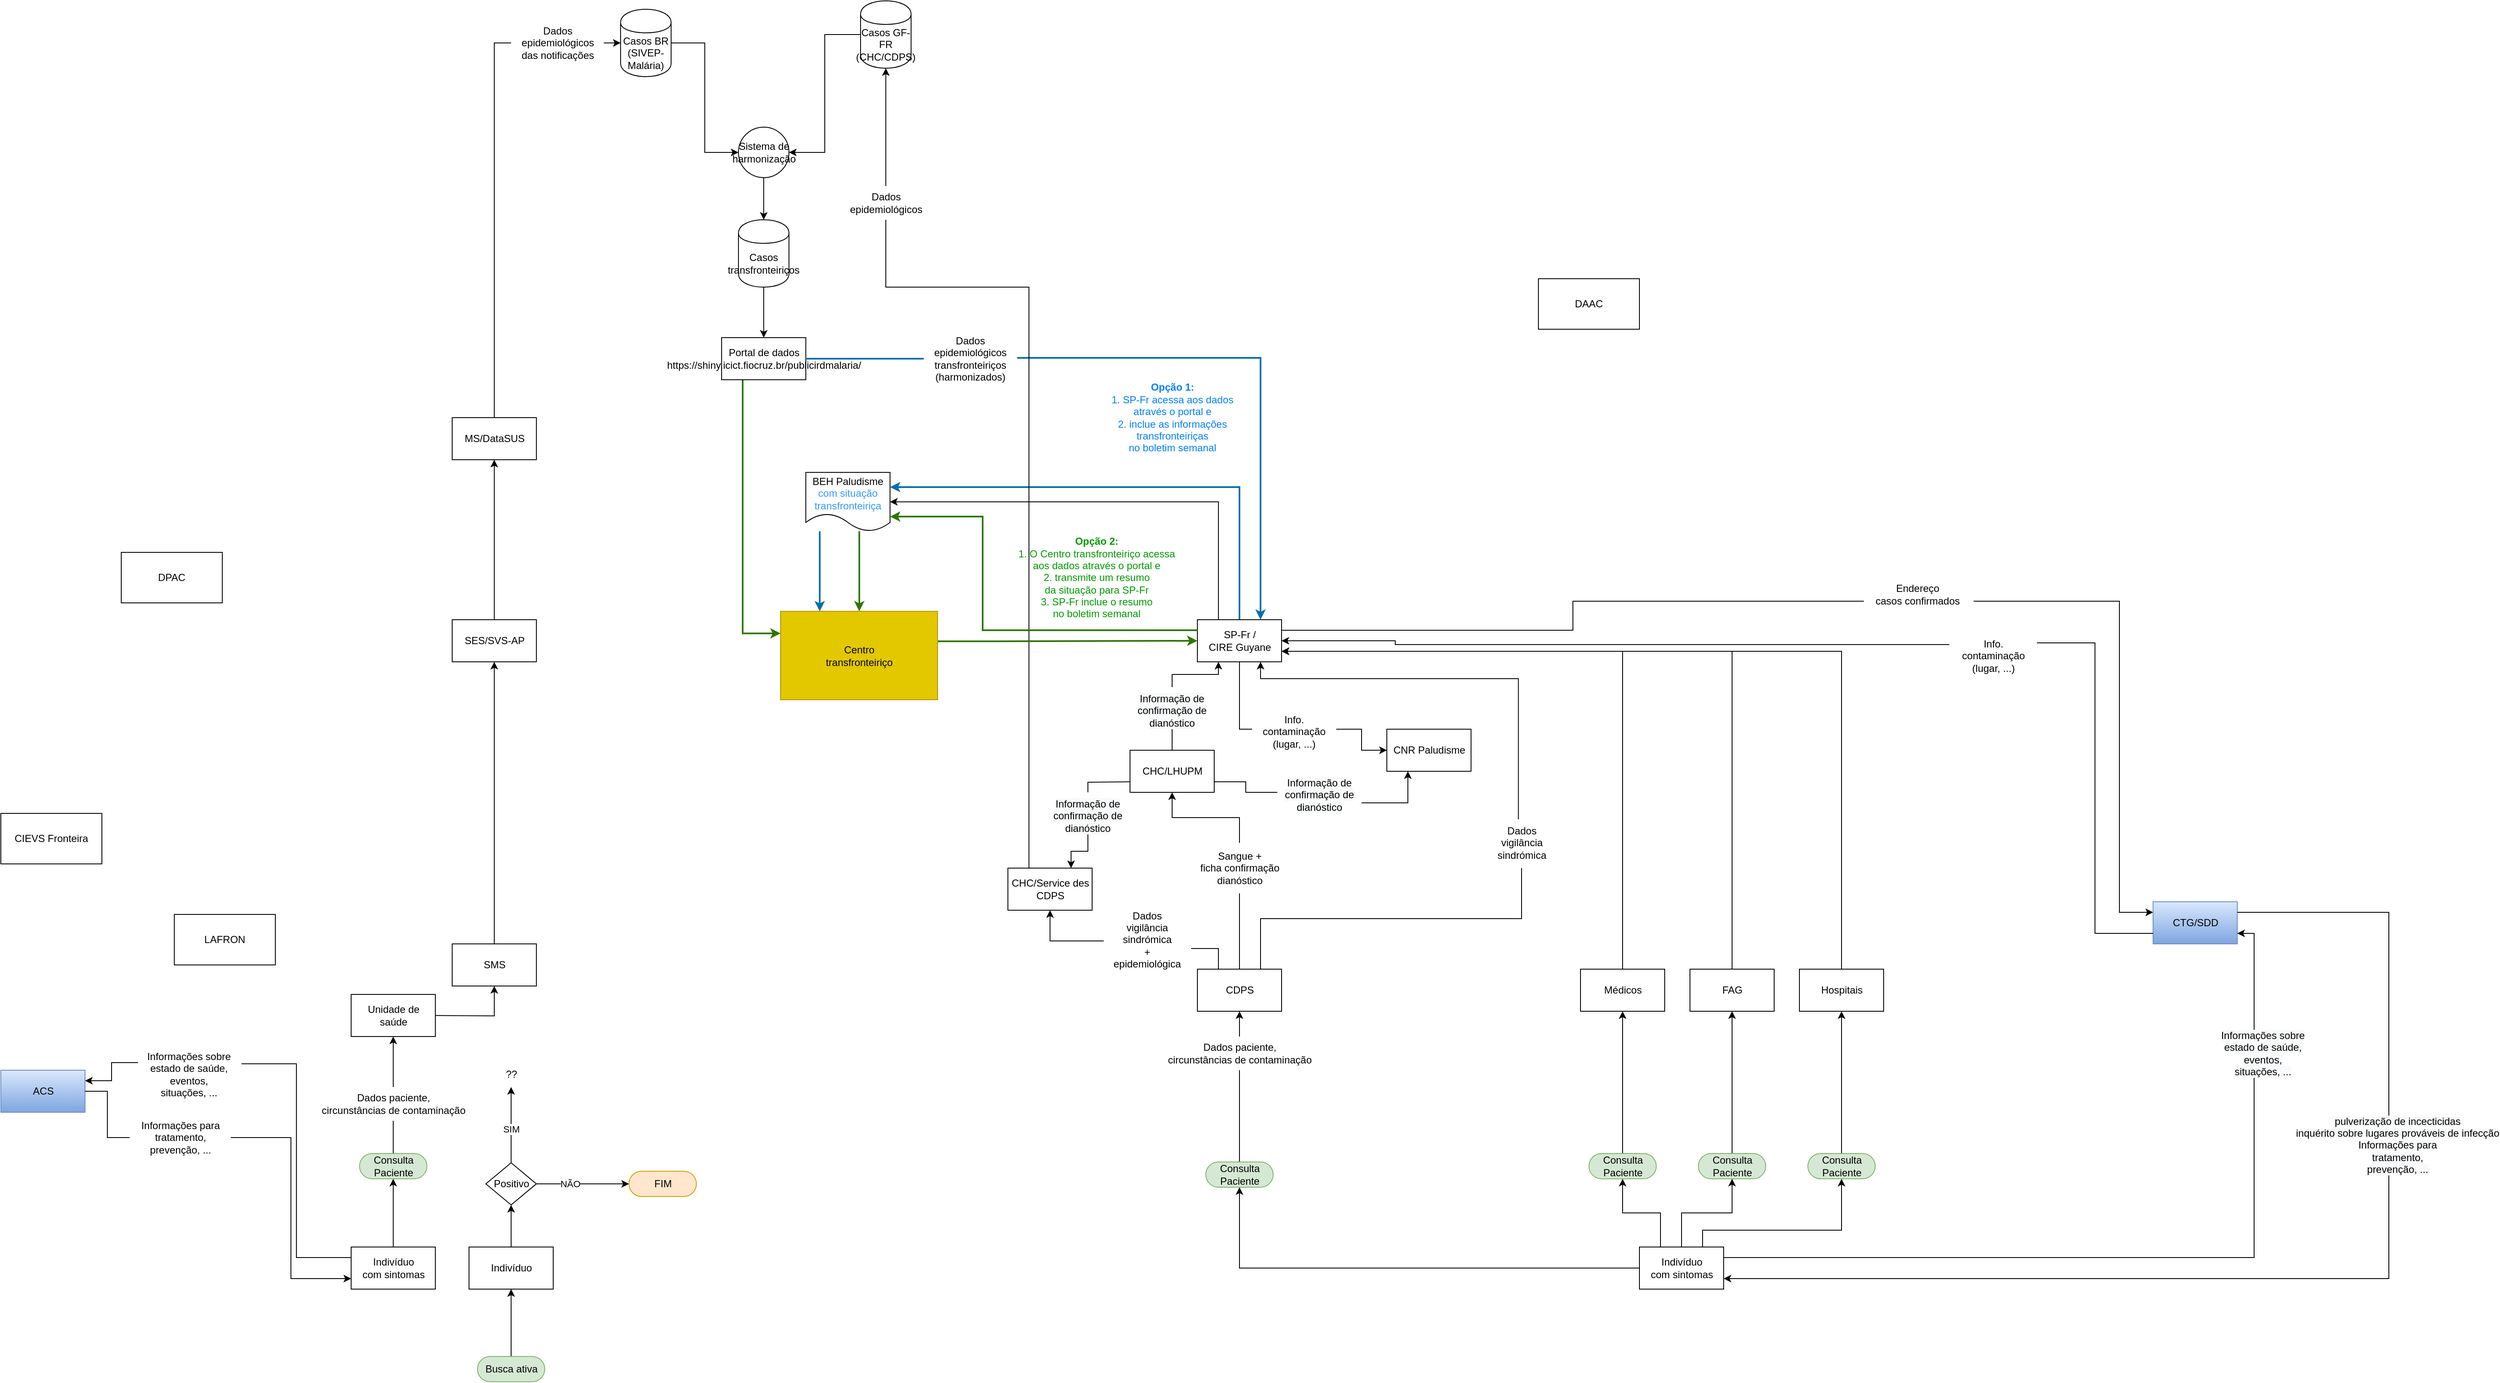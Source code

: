 <mxfile version="20.6.0" type="github">
  <diagram id="doegmiYLPW8GhtTB-VEN" name="Page-1">
    <mxGraphModel dx="3838" dy="2896" grid="1" gridSize="10" guides="1" tooltips="1" connect="1" arrows="1" fold="1" page="1" pageScale="1" pageWidth="827" pageHeight="1169" math="0" shadow="0">
      <root>
        <mxCell id="0" />
        <mxCell id="1" parent="0" />
        <mxCell id="jvHZAF-E1gi5jQqXjgzX-34" style="edgeStyle=orthogonalEdgeStyle;rounded=0;orthogonalLoop=1;jettySize=auto;html=1;entryX=1;entryY=0.5;entryDx=0;entryDy=0;exitX=0;exitY=0.5;exitDx=0;exitDy=0;" parent="1" source="jvHZAF-E1gi5jQqXjgzX-39" target="jvHZAF-E1gi5jQqXjgzX-36" edge="1">
          <mxGeometry relative="1" as="geometry">
            <mxPoint x="500" y="125" as="sourcePoint" />
            <mxPoint x="440" y="285" as="targetPoint" />
          </mxGeometry>
        </mxCell>
        <mxCell id="jvHZAF-E1gi5jQqXjgzX-33" style="edgeStyle=orthogonalEdgeStyle;rounded=0;orthogonalLoop=1;jettySize=auto;html=1;entryX=0;entryY=0.5;entryDx=0;entryDy=0;exitX=1;exitY=0.5;exitDx=0;exitDy=0;" parent="1" source="jvHZAF-E1gi5jQqXjgzX-38" target="jvHZAF-E1gi5jQqXjgzX-36" edge="1">
          <mxGeometry relative="1" as="geometry">
            <mxPoint x="340" y="125" as="sourcePoint" />
            <mxPoint x="410" y="285" as="targetPoint" />
          </mxGeometry>
        </mxCell>
        <mxCell id="jvHZAF-E1gi5jQqXjgzX-20" style="edgeStyle=orthogonalEdgeStyle;rounded=0;orthogonalLoop=1;jettySize=auto;html=1;exitX=0.5;exitY=0;exitDx=0;exitDy=0;entryX=0.5;entryY=1;entryDx=0;entryDy=0;startArrow=none;" parent="1" source="jvHZAF-E1gi5jQqXjgzX-145" target="jvHZAF-E1gi5jQqXjgzX-17" edge="1">
          <mxGeometry relative="1" as="geometry" />
        </mxCell>
        <mxCell id="jvHZAF-E1gi5jQqXjgzX-127" style="edgeStyle=elbowEdgeStyle;rounded=0;orthogonalLoop=1;jettySize=auto;html=1;entryX=1;entryY=0.25;entryDx=0;entryDy=0;strokeWidth=1;fontColor=#000000;startArrow=none;exitX=-0.001;exitY=0.3;exitDx=0;exitDy=0;exitPerimeter=0;" parent="1" source="jvHZAF-E1gi5jQqXjgzX-128" target="jvHZAF-E1gi5jQqXjgzX-97" edge="1">
          <mxGeometry relative="1" as="geometry">
            <mxPoint x="-392.04" y="1280.0" as="sourcePoint" />
          </mxGeometry>
        </mxCell>
        <mxCell id="EUtzxWtZwwkgCGraURxW-5" style="edgeStyle=orthogonalEdgeStyle;rounded=0;orthogonalLoop=1;jettySize=auto;html=1;entryX=0.5;entryY=0.5;entryDx=0;entryDy=15;entryPerimeter=0;" edge="1" parent="1" source="jvHZAF-E1gi5jQqXjgzX-16" target="EUtzxWtZwwkgCGraURxW-4">
          <mxGeometry relative="1" as="geometry" />
        </mxCell>
        <mxCell id="jvHZAF-E1gi5jQqXjgzX-16" value="Indivíduo&lt;br&gt;com&amp;nbsp;sintomas" style="html=1;dashed=0;whitespace=wrap;" parent="1" vertex="1">
          <mxGeometry x="-140" y="1430" width="100" height="50" as="geometry" />
        </mxCell>
        <mxCell id="jvHZAF-E1gi5jQqXjgzX-26" style="edgeStyle=orthogonalEdgeStyle;rounded=0;orthogonalLoop=1;jettySize=auto;html=1;entryX=0.5;entryY=1;entryDx=0;entryDy=0;" parent="1" target="jvHZAF-E1gi5jQqXjgzX-23" edge="1">
          <mxGeometry relative="1" as="geometry">
            <mxPoint x="-60" y="1155.0" as="sourcePoint" />
          </mxGeometry>
        </mxCell>
        <mxCell id="jvHZAF-E1gi5jQqXjgzX-17" value="Unidade de&lt;br&gt;saúde" style="html=1;dashed=0;whitespace=wrap;" parent="1" vertex="1">
          <mxGeometry x="-140" y="1130" width="100" height="50" as="geometry" />
        </mxCell>
        <mxCell id="jvHZAF-E1gi5jQqXjgzX-27" style="edgeStyle=orthogonalEdgeStyle;rounded=0;orthogonalLoop=1;jettySize=auto;html=1;entryX=0.5;entryY=1;entryDx=0;entryDy=0;exitX=0.5;exitY=0;exitDx=0;exitDy=0;" parent="1" source="jvHZAF-E1gi5jQqXjgzX-23" target="jvHZAF-E1gi5jQqXjgzX-24" edge="1">
          <mxGeometry relative="1" as="geometry" />
        </mxCell>
        <mxCell id="jvHZAF-E1gi5jQqXjgzX-23" value="SMS" style="html=1;dashed=0;whitespace=wrap;" parent="1" vertex="1">
          <mxGeometry x="-20" y="1070" width="100" height="50" as="geometry" />
        </mxCell>
        <mxCell id="jvHZAF-E1gi5jQqXjgzX-28" value="" style="edgeStyle=orthogonalEdgeStyle;rounded=0;orthogonalLoop=1;jettySize=auto;html=1;" parent="1" source="jvHZAF-E1gi5jQqXjgzX-24" target="jvHZAF-E1gi5jQqXjgzX-25" edge="1">
          <mxGeometry relative="1" as="geometry" />
        </mxCell>
        <mxCell id="jvHZAF-E1gi5jQqXjgzX-24" value="SES/SVS-AP" style="html=1;dashed=0;whitespace=wrap;" parent="1" vertex="1">
          <mxGeometry x="-20" y="685" width="100" height="50" as="geometry" />
        </mxCell>
        <mxCell id="jvHZAF-E1gi5jQqXjgzX-29" style="edgeStyle=orthogonalEdgeStyle;rounded=0;orthogonalLoop=1;jettySize=auto;html=1;entryX=0;entryY=0.5;entryDx=0;entryDy=0;startArrow=none;" parent="1" source="jvHZAF-E1gi5jQqXjgzX-105" target="jvHZAF-E1gi5jQqXjgzX-38" edge="1">
          <mxGeometry relative="1" as="geometry">
            <mxPoint x="240" y="52.5" as="targetPoint" />
          </mxGeometry>
        </mxCell>
        <mxCell id="jvHZAF-E1gi5jQqXjgzX-25" value="MS/DataSUS" style="html=1;dashed=0;whitespace=wrap;" parent="1" vertex="1">
          <mxGeometry x="-20" y="445" width="100" height="50" as="geometry" />
        </mxCell>
        <mxCell id="jvHZAF-E1gi5jQqXjgzX-41" style="edgeStyle=orthogonalEdgeStyle;rounded=0;orthogonalLoop=1;jettySize=auto;html=1;exitX=0.5;exitY=1;exitDx=0;exitDy=0;entryX=0.5;entryY=0;entryDx=0;entryDy=0;" parent="1" source="jvHZAF-E1gi5jQqXjgzX-36" target="jvHZAF-E1gi5jQqXjgzX-40" edge="1">
          <mxGeometry relative="1" as="geometry" />
        </mxCell>
        <mxCell id="jvHZAF-E1gi5jQqXjgzX-36" value="Sistema de&lt;br&gt;harmonização" style="shape=ellipse;html=1;dashed=0;whitespace=wrap;aspect=fixed;perimeter=ellipsePerimeter;" parent="1" vertex="1">
          <mxGeometry x="320" y="100" width="60" height="60" as="geometry" />
        </mxCell>
        <mxCell id="jvHZAF-E1gi5jQqXjgzX-38" value="Casos BR (SIVEP-Malária)" style="shape=cylinder;whiteSpace=wrap;html=1;boundedLbl=1;backgroundOutline=1;" parent="1" vertex="1">
          <mxGeometry x="180" y="-40" width="60" height="80" as="geometry" />
        </mxCell>
        <mxCell id="jvHZAF-E1gi5jQqXjgzX-39" value="Casos GF-FR (CHC/CDPS)" style="shape=cylinder;whiteSpace=wrap;html=1;boundedLbl=1;backgroundOutline=1;" parent="1" vertex="1">
          <mxGeometry x="465" y="-50" width="60" height="80" as="geometry" />
        </mxCell>
        <mxCell id="jvHZAF-E1gi5jQqXjgzX-85" style="edgeStyle=elbowEdgeStyle;rounded=0;orthogonalLoop=1;jettySize=auto;elbow=vertical;html=1;entryX=0.5;entryY=0;entryDx=0;entryDy=0;" parent="1" source="jvHZAF-E1gi5jQqXjgzX-40" target="jvHZAF-E1gi5jQqXjgzX-103" edge="1">
          <mxGeometry relative="1" as="geometry">
            <mxPoint x="350" y="355" as="targetPoint" />
          </mxGeometry>
        </mxCell>
        <mxCell id="jvHZAF-E1gi5jQqXjgzX-40" value="Casos transfronteiriços" style="shape=cylinder;whiteSpace=wrap;html=1;boundedLbl=1;backgroundOutline=1;" parent="1" vertex="1">
          <mxGeometry x="320" y="210" width="60" height="80" as="geometry" />
        </mxCell>
        <mxCell id="jvHZAF-E1gi5jQqXjgzX-46" style="edgeStyle=elbowEdgeStyle;rounded=0;orthogonalLoop=1;jettySize=auto;html=1;exitX=-0.012;exitY=0.517;exitDx=0;exitDy=0;startArrow=none;exitPerimeter=0;" parent="1" source="jvHZAF-E1gi5jQqXjgzX-48" edge="1">
          <mxGeometry relative="1" as="geometry">
            <mxPoint x="690" y="1030" as="targetPoint" />
            <Array as="points">
              <mxPoint x="690" y="1060" />
            </Array>
          </mxGeometry>
        </mxCell>
        <mxCell id="jvHZAF-E1gi5jQqXjgzX-79" style="edgeStyle=elbowEdgeStyle;rounded=0;orthogonalLoop=1;jettySize=auto;elbow=vertical;html=1;entryX=0.5;entryY=1;entryDx=0;entryDy=0;startArrow=none;" parent="1" source="jvHZAF-E1gi5jQqXjgzX-50" target="jvHZAF-E1gi5jQqXjgzX-51" edge="1">
          <mxGeometry relative="1" as="geometry" />
        </mxCell>
        <mxCell id="jvHZAF-E1gi5jQqXjgzX-92" style="edgeStyle=elbowEdgeStyle;rounded=0;orthogonalLoop=1;jettySize=auto;html=1;entryX=0.75;entryY=1;entryDx=0;entryDy=0;startArrow=none;exitX=0.453;exitY=0.033;exitDx=0;exitDy=0;exitPerimeter=0;elbow=vertical;" parent="1" source="jvHZAF-E1gi5jQqXjgzX-93" target="jvHZAF-E1gi5jQqXjgzX-44" edge="1">
          <mxGeometry relative="1" as="geometry">
            <Array as="points">
              <mxPoint x="1090" y="755" />
            </Array>
          </mxGeometry>
        </mxCell>
        <mxCell id="jvHZAF-E1gi5jQqXjgzX-42" value="CDPS" style="html=1;dashed=0;whitespace=wrap;" parent="1" vertex="1">
          <mxGeometry x="865" y="1100" width="100" height="50" as="geometry" />
        </mxCell>
        <mxCell id="jvHZAF-E1gi5jQqXjgzX-66" style="edgeStyle=elbowEdgeStyle;rounded=0;orthogonalLoop=1;jettySize=auto;html=1;entryX=0.5;entryY=1;entryDx=0;entryDy=0;elbow=vertical;startArrow=none;" parent="1" source="jvHZAF-E1gi5jQqXjgzX-80" target="jvHZAF-E1gi5jQqXjgzX-39" edge="1">
          <mxGeometry relative="1" as="geometry">
            <mxPoint x="580" y="200" as="targetPoint" />
          </mxGeometry>
        </mxCell>
        <mxCell id="jvHZAF-E1gi5jQqXjgzX-43" value="CHC/Service des&lt;br&gt;CDPS" style="html=1;dashed=0;whitespace=wrap;" parent="1" vertex="1">
          <mxGeometry x="640" y="980" width="100" height="50" as="geometry" />
        </mxCell>
        <mxCell id="jvHZAF-E1gi5jQqXjgzX-82" style="edgeStyle=elbowEdgeStyle;rounded=0;orthogonalLoop=1;jettySize=auto;html=1;startArrow=none;exitX=1.057;exitY=0.7;exitDx=0;exitDy=0;exitPerimeter=0;entryX=0;entryY=0.25;entryDx=0;entryDy=0;" parent="1" source="jvHZAF-E1gi5jQqXjgzX-64" target="jvHZAF-E1gi5jQqXjgzX-61" edge="1">
          <mxGeometry relative="1" as="geometry">
            <mxPoint x="1475" y="607.5" as="targetPoint" />
            <Array as="points">
              <mxPoint x="1960" y="850" />
            </Array>
          </mxGeometry>
        </mxCell>
        <mxCell id="jvHZAF-E1gi5jQqXjgzX-110" style="edgeStyle=elbowEdgeStyle;rounded=0;orthogonalLoop=1;jettySize=auto;html=1;exitX=0.5;exitY=0;exitDx=0;exitDy=0;strokeWidth=2;fillColor=#1ba1e2;strokeColor=#006EAF;entryX=1;entryY=0.25;entryDx=0;entryDy=0;" parent="1" source="jvHZAF-E1gi5jQqXjgzX-44" target="jvHZAF-E1gi5jQqXjgzX-102" edge="1">
          <mxGeometry relative="1" as="geometry">
            <mxPoint x="550" y="520" as="targetPoint" />
            <Array as="points">
              <mxPoint x="915" y="610" />
            </Array>
          </mxGeometry>
        </mxCell>
        <mxCell id="jvHZAF-E1gi5jQqXjgzX-111" style="edgeStyle=elbowEdgeStyle;rounded=0;orthogonalLoop=1;jettySize=auto;html=1;exitX=0.25;exitY=0;exitDx=0;exitDy=0;strokeWidth=1;entryX=1;entryY=0.5;entryDx=0;entryDy=0;" parent="1" source="jvHZAF-E1gi5jQqXjgzX-44" target="jvHZAF-E1gi5jQqXjgzX-102" edge="1">
          <mxGeometry relative="1" as="geometry">
            <mxPoint x="530" y="560" as="targetPoint" />
            <Array as="points">
              <mxPoint x="890" y="620" />
            </Array>
          </mxGeometry>
        </mxCell>
        <mxCell id="jvHZAF-E1gi5jQqXjgzX-44" value="SP-Fr /&lt;br&gt;CIRE Guyane" style="html=1;dashed=0;whitespace=wrap;" parent="1" vertex="1">
          <mxGeometry x="865" y="685" width="100" height="50" as="geometry" />
        </mxCell>
        <mxCell id="jvHZAF-E1gi5jQqXjgzX-45" value="CNR Paludisme" style="html=1;dashed=0;whitespace=wrap;" parent="1" vertex="1">
          <mxGeometry x="1090" y="815" width="100" height="50" as="geometry" />
        </mxCell>
        <mxCell id="jvHZAF-E1gi5jQqXjgzX-52" style="edgeStyle=orthogonalEdgeStyle;rounded=0;orthogonalLoop=1;jettySize=auto;html=1;exitX=1;exitY=0.75;exitDx=0;exitDy=0;entryX=0.25;entryY=1;entryDx=0;entryDy=0;startArrow=none;" parent="1" source="jvHZAF-E1gi5jQqXjgzX-115" target="jvHZAF-E1gi5jQqXjgzX-45" edge="1">
          <mxGeometry relative="1" as="geometry" />
        </mxCell>
        <mxCell id="jvHZAF-E1gi5jQqXjgzX-78" style="edgeStyle=elbowEdgeStyle;rounded=0;orthogonalLoop=1;jettySize=auto;elbow=vertical;html=1;exitX=0.5;exitY=1;exitDx=0;exitDy=0;entryX=0.75;entryY=0;entryDx=0;entryDy=0;startArrow=none;" parent="1" source="jvHZAF-E1gi5jQqXjgzX-138" target="jvHZAF-E1gi5jQqXjgzX-43" edge="1">
          <mxGeometry relative="1" as="geometry">
            <Array as="points" />
          </mxGeometry>
        </mxCell>
        <mxCell id="jvHZAF-E1gi5jQqXjgzX-83" style="edgeStyle=elbowEdgeStyle;rounded=0;orthogonalLoop=1;jettySize=auto;elbow=vertical;html=1;entryX=0.25;entryY=1;entryDx=0;entryDy=0;startArrow=none;" parent="1" source="jvHZAF-E1gi5jQqXjgzX-117" target="jvHZAF-E1gi5jQqXjgzX-44" edge="1">
          <mxGeometry relative="1" as="geometry" />
        </mxCell>
        <mxCell id="jvHZAF-E1gi5jQqXjgzX-51" value="CHC/LHUPM" style="html=1;dashed=0;whitespace=wrap;" parent="1" vertex="1">
          <mxGeometry x="785" y="840" width="100" height="50" as="geometry" />
        </mxCell>
        <mxCell id="jvHZAF-E1gi5jQqXjgzX-57" style="edgeStyle=elbowEdgeStyle;rounded=0;orthogonalLoop=1;jettySize=auto;html=1;startArrow=none;" parent="1" source="jvHZAF-E1gi5jQqXjgzX-95" target="jvHZAF-E1gi5jQqXjgzX-42" edge="1">
          <mxGeometry relative="1" as="geometry" />
        </mxCell>
        <mxCell id="jvHZAF-E1gi5jQqXjgzX-63" style="edgeStyle=elbowEdgeStyle;rounded=0;orthogonalLoop=1;jettySize=auto;html=1;exitX=-0.02;exitY=0.283;exitDx=0;exitDy=0;entryX=1;entryY=0.5;entryDx=0;entryDy=0;startArrow=none;exitPerimeter=0;" parent="1" source="jvHZAF-E1gi5jQqXjgzX-65" target="jvHZAF-E1gi5jQqXjgzX-44" edge="1">
          <mxGeometry relative="1" as="geometry">
            <Array as="points">
              <mxPoint x="1100" y="690" />
            </Array>
          </mxGeometry>
        </mxCell>
        <mxCell id="jvHZAF-E1gi5jQqXjgzX-61" value="CTG/SDD" style="html=1;dashed=0;whitespace=wrap;fillColor=#dae8fc;gradientColor=#7ea6e0;strokeColor=#6c8ebf;" parent="1" vertex="1">
          <mxGeometry x="2000" y="1020" width="100" height="50" as="geometry" />
        </mxCell>
        <mxCell id="jvHZAF-E1gi5jQqXjgzX-147" style="edgeStyle=elbowEdgeStyle;rounded=0;orthogonalLoop=1;jettySize=auto;html=1;entryX=1;entryY=0.75;entryDx=0;entryDy=0;strokeWidth=1;fontColor=#009900;" parent="1" source="jvHZAF-E1gi5jQqXjgzX-67" target="jvHZAF-E1gi5jQqXjgzX-44" edge="1">
          <mxGeometry relative="1" as="geometry">
            <Array as="points">
              <mxPoint x="1370" y="920" />
            </Array>
          </mxGeometry>
        </mxCell>
        <mxCell id="jvHZAF-E1gi5jQqXjgzX-67" value="Médicos" style="html=1;dashed=0;whitespace=wrap;" parent="1" vertex="1">
          <mxGeometry x="1320" y="1100" width="100" height="50" as="geometry" />
        </mxCell>
        <mxCell id="jvHZAF-E1gi5jQqXjgzX-148" style="edgeStyle=elbowEdgeStyle;rounded=0;orthogonalLoop=1;jettySize=auto;html=1;entryX=1;entryY=0.75;entryDx=0;entryDy=0;strokeWidth=1;fontColor=#009900;" parent="1" source="jvHZAF-E1gi5jQqXjgzX-68" target="jvHZAF-E1gi5jQqXjgzX-44" edge="1">
          <mxGeometry relative="1" as="geometry">
            <Array as="points">
              <mxPoint x="1500" y="900" />
            </Array>
          </mxGeometry>
        </mxCell>
        <mxCell id="jvHZAF-E1gi5jQqXjgzX-68" value="FAG" style="html=1;dashed=0;whitespace=wrap;" parent="1" vertex="1">
          <mxGeometry x="1450" y="1100" width="100" height="50" as="geometry" />
        </mxCell>
        <mxCell id="jvHZAF-E1gi5jQqXjgzX-149" style="edgeStyle=elbowEdgeStyle;rounded=0;orthogonalLoop=1;jettySize=auto;html=1;strokeWidth=1;fontColor=#009900;entryX=1;entryY=0.75;entryDx=0;entryDy=0;" parent="1" source="jvHZAF-E1gi5jQqXjgzX-69" target="jvHZAF-E1gi5jQqXjgzX-44" edge="1">
          <mxGeometry relative="1" as="geometry">
            <mxPoint x="960" y="720" as="targetPoint" />
            <Array as="points">
              <mxPoint x="1630" y="880" />
            </Array>
          </mxGeometry>
        </mxCell>
        <mxCell id="jvHZAF-E1gi5jQqXjgzX-69" value="Hospitais" style="html=1;dashed=0;whitespace=wrap;" parent="1" vertex="1">
          <mxGeometry x="1580" y="1100" width="100" height="50" as="geometry" />
        </mxCell>
        <mxCell id="jvHZAF-E1gi5jQqXjgzX-70" style="edgeStyle=elbowEdgeStyle;rounded=0;orthogonalLoop=1;jettySize=auto;html=1;entryX=0.5;entryY=1;entryDx=0;entryDy=0;exitX=0.5;exitY=0.5;exitDx=0;exitDy=-15;exitPerimeter=0;" parent="1" source="EUtzxWtZwwkgCGraURxW-1" target="jvHZAF-E1gi5jQqXjgzX-67" edge="1">
          <mxGeometry relative="1" as="geometry">
            <mxPoint x="1370" y="1180" as="targetPoint" />
            <mxPoint x="1370" y="1318.97" as="sourcePoint" />
          </mxGeometry>
        </mxCell>
        <mxCell id="jvHZAF-E1gi5jQqXjgzX-72" style="edgeStyle=elbowEdgeStyle;rounded=0;orthogonalLoop=1;jettySize=auto;html=1;entryX=0.5;entryY=1;entryDx=0;entryDy=0;exitX=0.5;exitY=0.5;exitDx=0;exitDy=-15;exitPerimeter=0;" parent="1" source="EUtzxWtZwwkgCGraURxW-2" target="jvHZAF-E1gi5jQqXjgzX-68" edge="1">
          <mxGeometry relative="1" as="geometry">
            <mxPoint x="1500" y="1180" as="targetPoint" />
            <mxPoint x="1500" y="1318.97" as="sourcePoint" />
          </mxGeometry>
        </mxCell>
        <mxCell id="jvHZAF-E1gi5jQqXjgzX-74" style="edgeStyle=elbowEdgeStyle;rounded=0;orthogonalLoop=1;jettySize=auto;html=1;entryX=0.5;entryY=1;entryDx=0;entryDy=0;exitX=0.5;exitY=0.5;exitDx=0;exitDy=-15;exitPerimeter=0;" parent="1" source="EUtzxWtZwwkgCGraURxW-3" target="jvHZAF-E1gi5jQqXjgzX-69" edge="1">
          <mxGeometry relative="1" as="geometry">
            <mxPoint x="1630" y="1180" as="targetPoint" />
            <mxPoint x="1630" y="1318.97" as="sourcePoint" />
          </mxGeometry>
        </mxCell>
        <mxCell id="jvHZAF-E1gi5jQqXjgzX-98" style="edgeStyle=elbowEdgeStyle;rounded=0;orthogonalLoop=1;jettySize=auto;html=1;exitX=1.009;exitY=0.486;exitDx=0;exitDy=0;entryX=0.75;entryY=0;entryDx=0;entryDy=0;fillColor=#1ba1e2;strokeColor=#006EAF;strokeWidth=2;startArrow=none;exitPerimeter=0;" parent="1" source="jvHZAF-E1gi5jQqXjgzX-107" target="jvHZAF-E1gi5jQqXjgzX-44" edge="1">
          <mxGeometry relative="1" as="geometry">
            <mxPoint x="725" y="390" as="sourcePoint" />
            <Array as="points">
              <mxPoint x="940" y="530" />
            </Array>
          </mxGeometry>
        </mxCell>
        <mxCell id="jvHZAF-E1gi5jQqXjgzX-64" value="Endereço&lt;br&gt;casos confirmados" style="text;html=1;align=center;verticalAlign=middle;resizable=0;points=[];autosize=1;strokeColor=none;fillColor=none;" parent="1" vertex="1">
          <mxGeometry x="1660" y="635" width="120" height="40" as="geometry" />
        </mxCell>
        <mxCell id="jvHZAF-E1gi5jQqXjgzX-87" value="" style="edgeStyle=elbowEdgeStyle;rounded=0;orthogonalLoop=1;jettySize=auto;html=1;endArrow=none;entryX=-0.029;entryY=0.7;entryDx=0;entryDy=0;entryPerimeter=0;exitX=1;exitY=0.25;exitDx=0;exitDy=0;" parent="1" source="jvHZAF-E1gi5jQqXjgzX-44" target="jvHZAF-E1gi5jQqXjgzX-64" edge="1">
          <mxGeometry relative="1" as="geometry">
            <mxPoint x="965" y="653" as="sourcePoint" />
            <mxPoint x="1065" y="652.5" as="targetPoint" />
          </mxGeometry>
        </mxCell>
        <mxCell id="jvHZAF-E1gi5jQqXjgzX-65" value="Info.&lt;br&gt;contaminação&lt;br&gt;(lugar, ...)" style="text;html=1;align=center;verticalAlign=middle;resizable=0;points=[];autosize=1;strokeColor=none;fillColor=none;" parent="1" vertex="1">
          <mxGeometry x="1760" y="697.5" width="100" height="60" as="geometry" />
        </mxCell>
        <mxCell id="jvHZAF-E1gi5jQqXjgzX-88" value="" style="edgeStyle=elbowEdgeStyle;rounded=0;orthogonalLoop=1;jettySize=auto;html=1;exitX=0;exitY=0.75;exitDx=0;exitDy=0;endArrow=none;entryX=1.02;entryY=0.25;entryDx=0;entryDy=0;entryPerimeter=0;" parent="1" source="jvHZAF-E1gi5jQqXjgzX-61" target="jvHZAF-E1gi5jQqXjgzX-65" edge="1">
          <mxGeometry relative="1" as="geometry">
            <mxPoint x="1285" y="595" as="sourcePoint" />
            <mxPoint x="1415" y="687.5" as="targetPoint" />
          </mxGeometry>
        </mxCell>
        <mxCell id="jvHZAF-E1gi5jQqXjgzX-50" value="Sangue +&lt;br&gt;ficha confirmação&lt;br&gt;dianóstico" style="text;html=1;align=center;verticalAlign=middle;resizable=0;points=[];autosize=1;strokeColor=none;fillColor=none;" parent="1" vertex="1">
          <mxGeometry x="855" y="950" width="120" height="60" as="geometry" />
        </mxCell>
        <mxCell id="jvHZAF-E1gi5jQqXjgzX-89" value="" style="edgeStyle=elbowEdgeStyle;rounded=0;orthogonalLoop=1;jettySize=auto;elbow=vertical;html=1;entryX=0.5;entryY=1;entryDx=0;entryDy=0;endArrow=none;" parent="1" source="jvHZAF-E1gi5jQqXjgzX-42" target="jvHZAF-E1gi5jQqXjgzX-50" edge="1">
          <mxGeometry relative="1" as="geometry">
            <mxPoint x="915" y="1100" as="sourcePoint" />
            <mxPoint x="915" y="890" as="targetPoint" />
          </mxGeometry>
        </mxCell>
        <mxCell id="jvHZAF-E1gi5jQqXjgzX-48" value="Dados&lt;br&gt;vigilância&lt;br&gt;sindrómica&lt;br&gt;+&lt;br&gt;epidemiológica" style="text;html=1;align=center;verticalAlign=middle;resizable=0;points=[];autosize=1;strokeColor=none;fillColor=none;" parent="1" vertex="1">
          <mxGeometry x="755" y="1020" width="100" height="90" as="geometry" />
        </mxCell>
        <mxCell id="jvHZAF-E1gi5jQqXjgzX-90" value="" style="edgeStyle=elbowEdgeStyle;rounded=0;orthogonalLoop=1;jettySize=auto;html=1;exitX=0.25;exitY=0;exitDx=0;exitDy=0;endArrow=none;entryX=1.025;entryY=0.617;entryDx=0;entryDy=0;entryPerimeter=0;" parent="1" source="jvHZAF-E1gi5jQqXjgzX-42" target="jvHZAF-E1gi5jQqXjgzX-48" edge="1">
          <mxGeometry relative="1" as="geometry">
            <mxPoint x="865" y="1137.5" as="sourcePoint" />
            <mxPoint x="795" y="1020" as="targetPoint" />
            <Array as="points">
              <mxPoint x="890" y="1070" />
            </Array>
          </mxGeometry>
        </mxCell>
        <mxCell id="jvHZAF-E1gi5jQqXjgzX-93" value="Dados&lt;br&gt;vigilância&lt;br&gt;sindrómica" style="text;html=1;align=center;verticalAlign=middle;resizable=0;points=[];autosize=1;strokeColor=none;fillColor=none;" parent="1" vertex="1">
          <mxGeometry x="1210" y="920" width="80" height="60" as="geometry" />
        </mxCell>
        <mxCell id="jvHZAF-E1gi5jQqXjgzX-94" value="" style="edgeStyle=elbowEdgeStyle;rounded=0;orthogonalLoop=1;jettySize=auto;html=1;endArrow=none;elbow=vertical;exitX=0.75;exitY=0;exitDx=0;exitDy=0;" parent="1" source="jvHZAF-E1gi5jQqXjgzX-42" target="jvHZAF-E1gi5jQqXjgzX-93" edge="1">
          <mxGeometry relative="1" as="geometry">
            <mxPoint x="965" y="1125" as="sourcePoint" />
            <mxPoint x="985" y="737.5" as="targetPoint" />
          </mxGeometry>
        </mxCell>
        <mxCell id="jvHZAF-E1gi5jQqXjgzX-95" value="Dados paciente,&lt;br&gt;circunstâncias de contaminação" style="text;html=1;align=center;verticalAlign=middle;resizable=0;points=[];autosize=1;strokeColor=none;fillColor=none;" parent="1" vertex="1">
          <mxGeometry x="820" y="1180" width="190" height="40" as="geometry" />
        </mxCell>
        <mxCell id="jvHZAF-E1gi5jQqXjgzX-96" value="" style="edgeStyle=elbowEdgeStyle;rounded=0;orthogonalLoop=1;jettySize=auto;html=1;entryX=0.5;entryY=1;entryDx=0;entryDy=0;endArrow=none;exitX=0.5;exitY=0.5;exitDx=0;exitDy=-15;exitPerimeter=0;" parent="1" source="EUtzxWtZwwkgCGraURxW-19" target="jvHZAF-E1gi5jQqXjgzX-95" edge="1">
          <mxGeometry relative="1" as="geometry">
            <mxPoint x="915" y="1318.97" as="sourcePoint" />
            <mxPoint x="915" y="1150" as="targetPoint" />
          </mxGeometry>
        </mxCell>
        <mxCell id="jvHZAF-E1gi5jQqXjgzX-124" style="edgeStyle=elbowEdgeStyle;rounded=0;orthogonalLoop=1;jettySize=auto;html=1;entryX=0;entryY=0.75;entryDx=0;entryDy=0;strokeWidth=1;fontColor=#3399FF;startArrow=none;" parent="1" source="jvHZAF-E1gi5jQqXjgzX-125" target="jvHZAF-E1gi5jQqXjgzX-16" edge="1">
          <mxGeometry relative="1" as="geometry" />
        </mxCell>
        <mxCell id="jvHZAF-E1gi5jQqXjgzX-97" value="ACS" style="html=1;dashed=0;whitespace=wrap;fillColor=#dae8fc;strokeColor=#6c8ebf;gradientColor=#7ea6e0;" parent="1" vertex="1">
          <mxGeometry x="-556" y="1220" width="100" height="50" as="geometry" />
        </mxCell>
        <mxCell id="jvHZAF-E1gi5jQqXjgzX-143" style="edgeStyle=elbowEdgeStyle;rounded=0;orthogonalLoop=1;jettySize=auto;html=1;entryX=0.5;entryY=0;entryDx=0;entryDy=0;strokeWidth=2;fontColor=#009900;fillColor=#60a917;strokeColor=#2D7600;" parent="1" source="jvHZAF-E1gi5jQqXjgzX-102" target="jvHZAF-E1gi5jQqXjgzX-112" edge="1">
          <mxGeometry relative="1" as="geometry" />
        </mxCell>
        <mxCell id="jvHZAF-E1gi5jQqXjgzX-144" style="edgeStyle=elbowEdgeStyle;rounded=0;orthogonalLoop=1;jettySize=auto;html=1;entryX=0.25;entryY=0;entryDx=0;entryDy=0;strokeWidth=2;fontColor=#009900;fillColor=#1ba1e2;strokeColor=#006EAF;" parent="1" source="jvHZAF-E1gi5jQqXjgzX-102" target="jvHZAF-E1gi5jQqXjgzX-112" edge="1">
          <mxGeometry relative="1" as="geometry" />
        </mxCell>
        <mxCell id="jvHZAF-E1gi5jQqXjgzX-102" value="BEH Paludisme&lt;br&gt;&lt;font color=&quot;#3399ff&quot;&gt;com situação transfronteiriça&lt;/font&gt;" style="shape=document;whiteSpace=wrap;html=1;boundedLbl=1;dashed=0;flipH=1;" parent="1" vertex="1">
          <mxGeometry x="400" y="510" width="100" height="70" as="geometry" />
        </mxCell>
        <mxCell id="jvHZAF-E1gi5jQqXjgzX-133" style="edgeStyle=elbowEdgeStyle;rounded=0;orthogonalLoop=1;jettySize=auto;html=1;exitX=0.25;exitY=1;exitDx=0;exitDy=0;entryX=0;entryY=0.25;entryDx=0;entryDy=0;strokeWidth=2;fontColor=#000000;fillColor=#60a917;strokeColor=#2D7600;" parent="1" source="jvHZAF-E1gi5jQqXjgzX-103" target="jvHZAF-E1gi5jQqXjgzX-112" edge="1">
          <mxGeometry relative="1" as="geometry">
            <Array as="points">
              <mxPoint x="325" y="550" />
            </Array>
          </mxGeometry>
        </mxCell>
        <mxCell id="jvHZAF-E1gi5jQqXjgzX-103" value="&lt;span style=&quot;&quot;&gt;Portal de dados&lt;br&gt;https://shiny.icict.fiocruz.br/publicirdmalaria/&lt;br&gt;&lt;/span&gt;" style="html=1;dashed=0;whitespace=wrap;" parent="1" vertex="1">
          <mxGeometry x="300" y="350" width="100" height="50" as="geometry" />
        </mxCell>
        <mxCell id="jvHZAF-E1gi5jQqXjgzX-80" value="Dados&lt;br&gt;epidemiológicos" style="text;html=1;align=center;verticalAlign=middle;resizable=0;points=[];autosize=1;strokeColor=none;fillColor=none;" parent="1" vertex="1">
          <mxGeometry x="440" y="170" width="110" height="40" as="geometry" />
        </mxCell>
        <mxCell id="jvHZAF-E1gi5jQqXjgzX-104" value="" style="edgeStyle=elbowEdgeStyle;rounded=0;orthogonalLoop=1;jettySize=auto;html=1;exitX=0.25;exitY=0;exitDx=0;exitDy=0;entryX=0.5;entryY=1;entryDx=0;entryDy=0;elbow=vertical;endArrow=none;" parent="1" source="jvHZAF-E1gi5jQqXjgzX-43" target="jvHZAF-E1gi5jQqXjgzX-80" edge="1">
          <mxGeometry relative="1" as="geometry">
            <mxPoint x="500" y="545" as="sourcePoint" />
            <mxPoint x="490" y="110" as="targetPoint" />
            <Array as="points">
              <mxPoint x="690" y="290" />
              <mxPoint x="630" y="260" />
            </Array>
          </mxGeometry>
        </mxCell>
        <mxCell id="jvHZAF-E1gi5jQqXjgzX-105" value="Dados&lt;br&gt;epidemiológicos&lt;br&gt;das notificações" style="text;html=1;align=center;verticalAlign=middle;resizable=0;points=[];autosize=1;strokeColor=none;fillColor=none;" parent="1" vertex="1">
          <mxGeometry x="50" y="-30" width="110" height="60" as="geometry" />
        </mxCell>
        <mxCell id="jvHZAF-E1gi5jQqXjgzX-106" value="" style="edgeStyle=orthogonalEdgeStyle;rounded=0;orthogonalLoop=1;jettySize=auto;html=1;entryX=0;entryY=0.5;entryDx=0;entryDy=0;endArrow=none;" parent="1" source="jvHZAF-E1gi5jQqXjgzX-25" target="jvHZAF-E1gi5jQqXjgzX-105" edge="1">
          <mxGeometry relative="1" as="geometry">
            <mxPoint x="150" y="195" as="sourcePoint" />
            <mxPoint x="190" y="80" as="targetPoint" />
          </mxGeometry>
        </mxCell>
        <mxCell id="jvHZAF-E1gi5jQqXjgzX-107" value="Dados&lt;br&gt;epidemiológicos&lt;br&gt;transfronteiriços&lt;br&gt;(harmonizados)" style="text;html=1;align=center;verticalAlign=middle;resizable=0;points=[];autosize=1;strokeColor=none;fillColor=none;" parent="1" vertex="1">
          <mxGeometry x="540" y="340" width="110" height="70" as="geometry" />
        </mxCell>
        <mxCell id="jvHZAF-E1gi5jQqXjgzX-108" value="" style="edgeStyle=elbowEdgeStyle;rounded=0;orthogonalLoop=1;jettySize=auto;html=1;exitX=1;exitY=0.5;exitDx=0;exitDy=0;entryX=0;entryY=0.5;entryDx=0;entryDy=0;fillColor=#1ba1e2;strokeColor=#006EAF;strokeWidth=2;endArrow=none;" parent="1" source="jvHZAF-E1gi5jQqXjgzX-103" target="jvHZAF-E1gi5jQqXjgzX-107" edge="1">
          <mxGeometry relative="1" as="geometry">
            <mxPoint x="400" y="375" as="sourcePoint" />
            <mxPoint x="670" y="315" as="targetPoint" />
          </mxGeometry>
        </mxCell>
        <mxCell id="jvHZAF-E1gi5jQqXjgzX-134" style="edgeStyle=elbowEdgeStyle;rounded=0;orthogonalLoop=1;jettySize=auto;html=1;exitX=0.999;exitY=0.339;exitDx=0;exitDy=0;strokeWidth=2;fontColor=#000000;fillColor=#60a917;strokeColor=#2D7600;entryX=0;entryY=0.5;entryDx=0;entryDy=0;exitPerimeter=0;" parent="1" source="jvHZAF-E1gi5jQqXjgzX-112" target="jvHZAF-E1gi5jQqXjgzX-44" edge="1">
          <mxGeometry relative="1" as="geometry">
            <mxPoint x="810" y="750" as="targetPoint" />
            <Array as="points">
              <mxPoint x="630" y="723" />
            </Array>
          </mxGeometry>
        </mxCell>
        <mxCell id="jvHZAF-E1gi5jQqXjgzX-135" style="edgeStyle=elbowEdgeStyle;rounded=0;orthogonalLoop=1;jettySize=auto;html=1;exitX=0;exitY=0.25;exitDx=0;exitDy=0;entryX=1;entryY=0.75;entryDx=0;entryDy=0;strokeWidth=2;fontColor=#000000;fillColor=#60a917;strokeColor=#2D7600;" parent="1" source="jvHZAF-E1gi5jQqXjgzX-44" target="jvHZAF-E1gi5jQqXjgzX-102" edge="1">
          <mxGeometry relative="1" as="geometry">
            <Array as="points">
              <mxPoint x="610" y="640" />
            </Array>
          </mxGeometry>
        </mxCell>
        <mxCell id="jvHZAF-E1gi5jQqXjgzX-112" value="Centro&lt;br&gt;transfronteiriço" style="html=1;dashed=0;whitespace=wrap;fillColor=#e3c800;fontColor=#000000;strokeColor=#B09500;" parent="1" vertex="1">
          <mxGeometry x="370" y="675" width="186.5" height="105" as="geometry" />
        </mxCell>
        <mxCell id="jvHZAF-E1gi5jQqXjgzX-115" value="&lt;span style=&quot;color: rgb(0, 0, 0); font-family: Helvetica; font-size: 12px; font-style: normal; font-variant-ligatures: normal; font-variant-caps: normal; font-weight: 400; letter-spacing: normal; orphans: 2; text-indent: 0px; text-transform: none; widows: 2; word-spacing: 0px; -webkit-text-stroke-width: 0px; background-color: rgb(248, 249, 250); text-decoration-thickness: initial; text-decoration-style: initial; text-decoration-color: initial; float: none; display: inline !important;&quot;&gt;Informação de&lt;br&gt;confirmação de&lt;/span&gt;&lt;br style=&quot;color: rgb(0, 0, 0); font-family: Helvetica; font-size: 12px; font-style: normal; font-variant-ligatures: normal; font-variant-caps: normal; font-weight: 400; letter-spacing: normal; orphans: 2; text-indent: 0px; text-transform: none; widows: 2; word-spacing: 0px; -webkit-text-stroke-width: 0px; background-color: rgb(248, 249, 250); text-decoration-thickness: initial; text-decoration-style: initial; text-decoration-color: initial;&quot;&gt;&lt;span style=&quot;color: rgb(0, 0, 0); font-family: Helvetica; font-size: 12px; font-style: normal; font-variant-ligatures: normal; font-variant-caps: normal; font-weight: 400; letter-spacing: normal; orphans: 2; text-indent: 0px; text-transform: none; widows: 2; word-spacing: 0px; -webkit-text-stroke-width: 0px; background-color: rgb(248, 249, 250); text-decoration-thickness: initial; text-decoration-style: initial; text-decoration-color: initial; float: none; display: inline !important;&quot;&gt;dianóstico&lt;/span&gt;" style="text;whiteSpace=wrap;html=1;fontColor=#3399FF;align=center;" parent="1" vertex="1">
          <mxGeometry x="960" y="865" width="100" height="50" as="geometry" />
        </mxCell>
        <mxCell id="jvHZAF-E1gi5jQqXjgzX-116" value="" style="edgeStyle=orthogonalEdgeStyle;rounded=0;orthogonalLoop=1;jettySize=auto;html=1;exitX=1;exitY=0.75;exitDx=0;exitDy=0;endArrow=none;" parent="1" source="jvHZAF-E1gi5jQqXjgzX-51" target="jvHZAF-E1gi5jQqXjgzX-115" edge="1">
          <mxGeometry relative="1" as="geometry">
            <mxPoint x="885" y="877.5" as="sourcePoint" />
            <mxPoint x="975" y="855" as="targetPoint" />
          </mxGeometry>
        </mxCell>
        <mxCell id="jvHZAF-E1gi5jQqXjgzX-117" value="&lt;span style=&quot;color: rgb(0, 0, 0); font-family: Helvetica; font-size: 12px; font-style: normal; font-variant-ligatures: normal; font-variant-caps: normal; font-weight: 400; letter-spacing: normal; orphans: 2; text-indent: 0px; text-transform: none; widows: 2; word-spacing: 0px; -webkit-text-stroke-width: 0px; background-color: rgb(248, 249, 250); text-decoration-thickness: initial; text-decoration-style: initial; text-decoration-color: initial; float: none; display: inline !important;&quot;&gt;Informação de&lt;br&gt;confirmação de&lt;/span&gt;&lt;br style=&quot;color: rgb(0, 0, 0); font-family: Helvetica; font-size: 12px; font-style: normal; font-variant-ligatures: normal; font-variant-caps: normal; font-weight: 400; letter-spacing: normal; orphans: 2; text-indent: 0px; text-transform: none; widows: 2; word-spacing: 0px; -webkit-text-stroke-width: 0px; background-color: rgb(248, 249, 250); text-decoration-thickness: initial; text-decoration-style: initial; text-decoration-color: initial;&quot;&gt;&lt;span style=&quot;color: rgb(0, 0, 0); font-family: Helvetica; font-size: 12px; font-style: normal; font-variant-ligatures: normal; font-variant-caps: normal; font-weight: 400; letter-spacing: normal; orphans: 2; text-indent: 0px; text-transform: none; widows: 2; word-spacing: 0px; -webkit-text-stroke-width: 0px; background-color: rgb(248, 249, 250); text-decoration-thickness: initial; text-decoration-style: initial; text-decoration-color: initial; float: none; display: inline !important;&quot;&gt;dianóstico&lt;/span&gt;" style="text;whiteSpace=wrap;html=1;fontColor=#3399FF;align=center;" parent="1" vertex="1">
          <mxGeometry x="785" y="765" width="100" height="50" as="geometry" />
        </mxCell>
        <mxCell id="jvHZAF-E1gi5jQqXjgzX-118" value="" style="edgeStyle=elbowEdgeStyle;rounded=0;orthogonalLoop=1;jettySize=auto;elbow=vertical;html=1;entryX=0.5;entryY=1;entryDx=0;entryDy=0;endArrow=none;" parent="1" source="jvHZAF-E1gi5jQqXjgzX-51" target="jvHZAF-E1gi5jQqXjgzX-117" edge="1">
          <mxGeometry relative="1" as="geometry">
            <mxPoint x="835" y="840" as="sourcePoint" />
            <mxPoint x="890" y="735" as="targetPoint" />
          </mxGeometry>
        </mxCell>
        <mxCell id="jvHZAF-E1gi5jQqXjgzX-121" style="edgeStyle=elbowEdgeStyle;rounded=0;orthogonalLoop=1;jettySize=auto;html=1;exitX=1;exitY=0.5;exitDx=0;exitDy=0;entryX=0;entryY=0.5;entryDx=0;entryDy=0;strokeWidth=1;fontColor=#3399FF;" parent="1" source="jvHZAF-E1gi5jQqXjgzX-119" target="jvHZAF-E1gi5jQqXjgzX-45" edge="1">
          <mxGeometry relative="1" as="geometry" />
        </mxCell>
        <mxCell id="jvHZAF-E1gi5jQqXjgzX-119" value="&lt;span style=&quot;color: rgb(0, 0, 0);&quot;&gt;Info.&lt;/span&gt;&lt;br style=&quot;color: rgb(0, 0, 0);&quot;&gt;&lt;span style=&quot;color: rgb(0, 0, 0);&quot;&gt;contaminação&lt;/span&gt;&lt;br style=&quot;color: rgb(0, 0, 0);&quot;&gt;&lt;span style=&quot;color: rgb(0, 0, 0);&quot;&gt;(lugar, ...)&lt;/span&gt;" style="text;whiteSpace=wrap;html=1;fontColor=#3399FF;align=center;" parent="1" vertex="1">
          <mxGeometry x="930" y="790" width="100" height="50" as="geometry" />
        </mxCell>
        <mxCell id="jvHZAF-E1gi5jQqXjgzX-120" value="" style="edgeStyle=elbowEdgeStyle;rounded=0;orthogonalLoop=1;jettySize=auto;html=1;entryX=0;entryY=0.5;entryDx=0;entryDy=0;exitX=0.5;exitY=1;exitDx=0;exitDy=0;endArrow=none;" parent="1" source="jvHZAF-E1gi5jQqXjgzX-44" target="jvHZAF-E1gi5jQqXjgzX-119" edge="1">
          <mxGeometry relative="1" as="geometry">
            <mxPoint x="915" y="735" as="sourcePoint" />
            <mxPoint x="1115" y="815" as="targetPoint" />
            <Array as="points">
              <mxPoint x="915" y="775" />
            </Array>
          </mxGeometry>
        </mxCell>
        <mxCell id="jvHZAF-E1gi5jQqXjgzX-125" value="Informações para&lt;br&gt;tratamento,&lt;br&gt;prevenção, ..." style="text;html=1;align=center;verticalAlign=middle;resizable=0;points=[];autosize=1;strokeColor=none;fillColor=none;fontColor=#000000;" parent="1" vertex="1">
          <mxGeometry x="-403" y="1270" width="120" height="60" as="geometry" />
        </mxCell>
        <mxCell id="jvHZAF-E1gi5jQqXjgzX-126" value="" style="edgeStyle=elbowEdgeStyle;rounded=0;orthogonalLoop=1;jettySize=auto;html=1;entryX=0;entryY=0.5;entryDx=0;entryDy=0;strokeWidth=1;fontColor=#3399FF;endArrow=none;" parent="1" source="jvHZAF-E1gi5jQqXjgzX-97" target="jvHZAF-E1gi5jQqXjgzX-125" edge="1">
          <mxGeometry relative="1" as="geometry">
            <mxPoint x="-313" y="1273.97" as="sourcePoint" />
            <mxPoint x="-233" y="1343.97" as="targetPoint" />
          </mxGeometry>
        </mxCell>
        <mxCell id="jvHZAF-E1gi5jQqXjgzX-128" value="Informações sobre&lt;br&gt;estado de saúde,&lt;br&gt;eventos,&lt;br&gt;situações, ..." style="text;html=1;align=center;verticalAlign=middle;resizable=0;points=[];autosize=1;strokeColor=none;fillColor=none;fontColor=#000000;" parent="1" vertex="1">
          <mxGeometry x="-393" y="1190" width="120" height="70" as="geometry" />
        </mxCell>
        <mxCell id="jvHZAF-E1gi5jQqXjgzX-129" value="" style="edgeStyle=elbowEdgeStyle;rounded=0;orthogonalLoop=1;jettySize=auto;html=1;entryX=1.023;entryY=0.32;entryDx=0;entryDy=0;strokeWidth=1;fontColor=#000000;endArrow=none;entryPerimeter=0;exitX=0;exitY=0.25;exitDx=0;exitDy=0;" parent="1" source="jvHZAF-E1gi5jQqXjgzX-16" target="jvHZAF-E1gi5jQqXjgzX-128" edge="1">
          <mxGeometry relative="1" as="geometry">
            <mxPoint x="-140" y="1343.97" as="sourcePoint" />
            <mxPoint x="-180" y="1281.47" as="targetPoint" />
          </mxGeometry>
        </mxCell>
        <mxCell id="jvHZAF-E1gi5jQqXjgzX-136" value="&lt;b&gt;Opção 1:&lt;br&gt;&lt;/b&gt;1. SP-Fr acessa aos dados&lt;br&gt;através o portal&amp;nbsp;e&lt;br&gt;2. inclue as informações&lt;br&gt;transfronteiriças&lt;br&gt;no boletim semanal" style="text;html=1;align=center;verticalAlign=middle;resizable=0;points=[];autosize=1;strokeColor=none;fillColor=none;fontColor=#007FFF;" parent="1" vertex="1">
          <mxGeometry x="750" y="395" width="170" height="100" as="geometry" />
        </mxCell>
        <mxCell id="jvHZAF-E1gi5jQqXjgzX-137" value="&lt;font color=&quot;#009900&quot;&gt;&lt;b&gt;Opção 2:&lt;br&gt;&lt;/b&gt;1. O Centro transfronteiriço acessa&lt;br&gt;aos dados&amp;nbsp;através o portal e&lt;br&gt;2. transmite um resumo&lt;br&gt;da situação para SP-Fr&lt;br&gt;3. SP-Fr inclue o resumo&lt;br&gt;no boletim semanal&lt;br&gt;&lt;/font&gt;" style="text;html=1;align=center;verticalAlign=middle;resizable=0;points=[];autosize=1;strokeColor=none;fillColor=none;fontColor=#00CC00;" parent="1" vertex="1">
          <mxGeometry x="640" y="580" width="210" height="110" as="geometry" />
        </mxCell>
        <mxCell id="jvHZAF-E1gi5jQqXjgzX-138" value="&lt;span style=&quot;color: rgb(0, 0, 0); font-family: Helvetica; font-size: 12px; font-style: normal; font-variant-ligatures: normal; font-variant-caps: normal; font-weight: 400; letter-spacing: normal; orphans: 2; text-indent: 0px; text-transform: none; widows: 2; word-spacing: 0px; -webkit-text-stroke-width: 0px; background-color: rgb(248, 249, 250); text-decoration-thickness: initial; text-decoration-style: initial; text-decoration-color: initial; float: none; display: inline !important;&quot;&gt;Informação de&lt;br&gt;confirmação de&lt;/span&gt;&lt;br style=&quot;color: rgb(0, 0, 0); font-family: Helvetica; font-size: 12px; font-style: normal; font-variant-ligatures: normal; font-variant-caps: normal; font-weight: 400; letter-spacing: normal; orphans: 2; text-indent: 0px; text-transform: none; widows: 2; word-spacing: 0px; -webkit-text-stroke-width: 0px; background-color: rgb(248, 249, 250); text-decoration-thickness: initial; text-decoration-style: initial; text-decoration-color: initial;&quot;&gt;&lt;span style=&quot;color: rgb(0, 0, 0); font-family: Helvetica; font-size: 12px; font-style: normal; font-variant-ligatures: normal; font-variant-caps: normal; font-weight: 400; letter-spacing: normal; orphans: 2; text-indent: 0px; text-transform: none; widows: 2; word-spacing: 0px; -webkit-text-stroke-width: 0px; background-color: rgb(248, 249, 250); text-decoration-thickness: initial; text-decoration-style: initial; text-decoration-color: initial; float: none; display: inline !important;&quot;&gt;dianóstico&lt;/span&gt;" style="text;whiteSpace=wrap;html=1;fontColor=#3399FF;align=center;" parent="1" vertex="1">
          <mxGeometry x="685" y="890" width="100" height="50" as="geometry" />
        </mxCell>
        <mxCell id="jvHZAF-E1gi5jQqXjgzX-139" value="" style="edgeStyle=elbowEdgeStyle;rounded=0;orthogonalLoop=1;jettySize=auto;elbow=vertical;html=1;exitX=0;exitY=0.75;exitDx=0;exitDy=0;entryX=0.5;entryY=0;entryDx=0;entryDy=0;endArrow=none;" parent="1" source="jvHZAF-E1gi5jQqXjgzX-51" target="jvHZAF-E1gi5jQqXjgzX-138" edge="1">
          <mxGeometry relative="1" as="geometry">
            <mxPoint x="785" y="877.5" as="sourcePoint" />
            <mxPoint x="745" y="955" as="targetPoint" />
            <Array as="points">
              <mxPoint x="805" y="878" />
            </Array>
          </mxGeometry>
        </mxCell>
        <mxCell id="jvHZAF-E1gi5jQqXjgzX-145" value="Dados paciente,&lt;br&gt;circunstâncias de contaminação" style="text;html=1;align=center;verticalAlign=middle;resizable=0;points=[];autosize=1;strokeColor=none;fillColor=none;" parent="1" vertex="1">
          <mxGeometry x="-185" y="1240" width="190" height="40" as="geometry" />
        </mxCell>
        <mxCell id="jvHZAF-E1gi5jQqXjgzX-146" value="" style="edgeStyle=orthogonalEdgeStyle;rounded=0;orthogonalLoop=1;jettySize=auto;html=1;exitX=0.5;exitY=0.5;exitDx=0;exitDy=-15;entryX=0.5;entryY=1;entryDx=0;entryDy=0;endArrow=none;exitPerimeter=0;" parent="1" source="EUtzxWtZwwkgCGraURxW-4" target="jvHZAF-E1gi5jQqXjgzX-145" edge="1">
          <mxGeometry relative="1" as="geometry">
            <mxPoint x="-90" y="1318.97" as="sourcePoint" />
            <mxPoint x="-90" y="1180" as="targetPoint" />
          </mxGeometry>
        </mxCell>
        <mxCell id="tVp76IYYDZpWvyA0d9KN-2" value="DAAC" style="rounded=0;whiteSpace=wrap;html=1;" parent="1" vertex="1">
          <mxGeometry x="1270" y="280" width="120" height="60" as="geometry" />
        </mxCell>
        <mxCell id="tVp76IYYDZpWvyA0d9KN-3" value="DPAC" style="rounded=0;whiteSpace=wrap;html=1;" parent="1" vertex="1">
          <mxGeometry x="-413" y="605" width="120" height="60" as="geometry" />
        </mxCell>
        <mxCell id="tVp76IYYDZpWvyA0d9KN-5" value="CIEVS Fronteira" style="rounded=0;whiteSpace=wrap;html=1;" parent="1" vertex="1">
          <mxGeometry x="-556" y="915" width="120" height="60" as="geometry" />
        </mxCell>
        <mxCell id="tVp76IYYDZpWvyA0d9KN-6" value="LAFRON" style="rounded=0;whiteSpace=wrap;html=1;" parent="1" vertex="1">
          <mxGeometry x="-350" y="1035" width="120" height="60" as="geometry" />
        </mxCell>
        <mxCell id="EUtzxWtZwwkgCGraURxW-1" value="Consulta&lt;br&gt;Paciente" style="html=1;dashed=0;whitespace=wrap;shape=mxgraph.dfd.start;fillColor=#d5e8d4;strokeColor=#82b366;" vertex="1" parent="1">
          <mxGeometry x="1330" y="1318.97" width="80" height="30" as="geometry" />
        </mxCell>
        <mxCell id="EUtzxWtZwwkgCGraURxW-2" value="Consulta&lt;br&gt;Paciente" style="html=1;dashed=0;whitespace=wrap;shape=mxgraph.dfd.start;fillColor=#d5e8d4;strokeColor=#82b366;" vertex="1" parent="1">
          <mxGeometry x="1460" y="1318.97" width="80" height="30" as="geometry" />
        </mxCell>
        <mxCell id="EUtzxWtZwwkgCGraURxW-3" value="Consulta&lt;br&gt;Paciente" style="html=1;dashed=0;whitespace=wrap;shape=mxgraph.dfd.start;fillColor=#d5e8d4;strokeColor=#82b366;" vertex="1" parent="1">
          <mxGeometry x="1590" y="1318.97" width="80" height="30" as="geometry" />
        </mxCell>
        <mxCell id="EUtzxWtZwwkgCGraURxW-4" value="Consulta&lt;br&gt;Paciente" style="html=1;dashed=0;whitespace=wrap;shape=mxgraph.dfd.start;fillColor=#d5e8d4;strokeColor=#82b366;" vertex="1" parent="1">
          <mxGeometry x="-130" y="1318.97" width="80" height="30" as="geometry" />
        </mxCell>
        <mxCell id="EUtzxWtZwwkgCGraURxW-11" style="edgeStyle=orthogonalEdgeStyle;rounded=0;orthogonalLoop=1;jettySize=auto;html=1;entryX=0.5;entryY=1;entryDx=0;entryDy=0;" edge="1" parent="1" source="EUtzxWtZwwkgCGraURxW-6" target="EUtzxWtZwwkgCGraURxW-10">
          <mxGeometry relative="1" as="geometry" />
        </mxCell>
        <mxCell id="EUtzxWtZwwkgCGraURxW-6" value="Indivíduo" style="html=1;dashed=0;whitespace=wrap;" vertex="1" parent="1">
          <mxGeometry y="1430" width="100" height="50" as="geometry" />
        </mxCell>
        <mxCell id="EUtzxWtZwwkgCGraURxW-8" style="edgeStyle=orthogonalEdgeStyle;rounded=0;orthogonalLoop=1;jettySize=auto;html=1;entryX=0.5;entryY=1;entryDx=0;entryDy=0;" edge="1" parent="1" source="EUtzxWtZwwkgCGraURxW-7" target="EUtzxWtZwwkgCGraURxW-6">
          <mxGeometry relative="1" as="geometry" />
        </mxCell>
        <mxCell id="EUtzxWtZwwkgCGraURxW-7" value="Busca ativa" style="html=1;dashed=0;whitespace=wrap;shape=mxgraph.dfd.start;fillColor=#d5e8d4;strokeColor=#82b366;" vertex="1" parent="1">
          <mxGeometry x="10" y="1560" width="80" height="30" as="geometry" />
        </mxCell>
        <mxCell id="EUtzxWtZwwkgCGraURxW-12" style="edgeStyle=orthogonalEdgeStyle;rounded=0;orthogonalLoop=1;jettySize=auto;html=1;" edge="1" parent="1" source="EUtzxWtZwwkgCGraURxW-10" target="EUtzxWtZwwkgCGraURxW-13">
          <mxGeometry relative="1" as="geometry">
            <mxPoint x="50" y="1280" as="targetPoint" />
          </mxGeometry>
        </mxCell>
        <mxCell id="EUtzxWtZwwkgCGraURxW-14" value="SIM" style="edgeLabel;html=1;align=center;verticalAlign=middle;resizable=0;points=[];" vertex="1" connectable="0" parent="EUtzxWtZwwkgCGraURxW-12">
          <mxGeometry x="0.267" y="2" relative="1" as="geometry">
            <mxPoint x="2" y="17" as="offset" />
          </mxGeometry>
        </mxCell>
        <mxCell id="EUtzxWtZwwkgCGraURxW-15" style="edgeStyle=orthogonalEdgeStyle;rounded=0;orthogonalLoop=1;jettySize=auto;html=1;" edge="1" parent="1" source="EUtzxWtZwwkgCGraURxW-10">
          <mxGeometry relative="1" as="geometry">
            <mxPoint x="190" y="1355" as="targetPoint" />
          </mxGeometry>
        </mxCell>
        <mxCell id="EUtzxWtZwwkgCGraURxW-17" value="NÃO" style="edgeLabel;html=1;align=center;verticalAlign=middle;resizable=0;points=[];" vertex="1" connectable="0" parent="EUtzxWtZwwkgCGraURxW-15">
          <mxGeometry x="-0.273" relative="1" as="geometry">
            <mxPoint as="offset" />
          </mxGeometry>
        </mxCell>
        <mxCell id="EUtzxWtZwwkgCGraURxW-10" value="Positivo" style="shape=rhombus;html=1;dashed=0;whitespace=wrap;perimeter=rhombusPerimeter;" vertex="1" parent="1">
          <mxGeometry x="20" y="1330" width="60" height="50" as="geometry" />
        </mxCell>
        <mxCell id="EUtzxWtZwwkgCGraURxW-13" value="??" style="text;html=1;align=center;verticalAlign=middle;resizable=0;points=[];autosize=1;strokeColor=none;fillColor=none;" vertex="1" parent="1">
          <mxGeometry x="30" y="1210" width="40" height="30" as="geometry" />
        </mxCell>
        <mxCell id="EUtzxWtZwwkgCGraURxW-18" value="FIM" style="html=1;dashed=0;whitespace=wrap;shape=mxgraph.dfd.start;fillColor=#ffe6cc;strokeColor=#d79b00;" vertex="1" parent="1">
          <mxGeometry x="190" y="1340" width="80" height="30" as="geometry" />
        </mxCell>
        <mxCell id="EUtzxWtZwwkgCGraURxW-19" value="Consulta&lt;br&gt;Paciente" style="html=1;dashed=0;whitespace=wrap;shape=mxgraph.dfd.start;fillColor=#d5e8d4;strokeColor=#82b366;" vertex="1" parent="1">
          <mxGeometry x="875" y="1328.97" width="80" height="30" as="geometry" />
        </mxCell>
        <mxCell id="EUtzxWtZwwkgCGraURxW-22" style="edgeStyle=orthogonalEdgeStyle;rounded=0;orthogonalLoop=1;jettySize=auto;html=1;entryX=0.5;entryY=0.5;entryDx=0;entryDy=15;entryPerimeter=0;" edge="1" parent="1" source="EUtzxWtZwwkgCGraURxW-20" target="EUtzxWtZwwkgCGraURxW-19">
          <mxGeometry relative="1" as="geometry" />
        </mxCell>
        <mxCell id="EUtzxWtZwwkgCGraURxW-27" style="edgeStyle=orthogonalEdgeStyle;rounded=0;orthogonalLoop=1;jettySize=auto;html=1;exitX=1;exitY=0.25;exitDx=0;exitDy=0;entryX=1;entryY=0.75;entryDx=0;entryDy=0;endArrow=classic;endFill=1;" edge="1" parent="1" source="EUtzxWtZwwkgCGraURxW-20" target="jvHZAF-E1gi5jQqXjgzX-61">
          <mxGeometry relative="1" as="geometry" />
        </mxCell>
        <mxCell id="EUtzxWtZwwkgCGraURxW-28" value="&lt;span style=&quot;font-size: 12px; background-color: rgb(248, 249, 250);&quot;&gt;Informações sobre&lt;/span&gt;&lt;br style=&quot;font-size: 12px; background-color: rgb(248, 249, 250);&quot;&gt;&lt;span style=&quot;font-size: 12px; background-color: rgb(248, 249, 250);&quot;&gt;estado de saúde,&lt;/span&gt;&lt;br style=&quot;font-size: 12px; background-color: rgb(248, 249, 250);&quot;&gt;&lt;span style=&quot;font-size: 12px; background-color: rgb(248, 249, 250);&quot;&gt;eventos,&lt;/span&gt;&lt;br style=&quot;font-size: 12px; background-color: rgb(248, 249, 250);&quot;&gt;&lt;span style=&quot;font-size: 12px; background-color: rgb(248, 249, 250);&quot;&gt;situações, ...&lt;/span&gt;" style="edgeLabel;html=1;align=center;verticalAlign=middle;resizable=0;points=[];" vertex="1" connectable="0" parent="EUtzxWtZwwkgCGraURxW-27">
          <mxGeometry x="0.457" y="-2" relative="1" as="geometry">
            <mxPoint x="8" y="-119" as="offset" />
          </mxGeometry>
        </mxCell>
        <mxCell id="EUtzxWtZwwkgCGraURxW-29" style="edgeStyle=orthogonalEdgeStyle;rounded=0;orthogonalLoop=1;jettySize=auto;html=1;exitX=0.25;exitY=0;exitDx=0;exitDy=0;entryX=0.5;entryY=0.5;entryDx=0;entryDy=15;entryPerimeter=0;endArrow=classic;endFill=1;" edge="1" parent="1" source="EUtzxWtZwwkgCGraURxW-20" target="EUtzxWtZwwkgCGraURxW-1">
          <mxGeometry relative="1" as="geometry" />
        </mxCell>
        <mxCell id="EUtzxWtZwwkgCGraURxW-30" style="edgeStyle=orthogonalEdgeStyle;rounded=0;orthogonalLoop=1;jettySize=auto;html=1;exitX=0.5;exitY=0;exitDx=0;exitDy=0;entryX=0.5;entryY=0.5;entryDx=0;entryDy=15;entryPerimeter=0;endArrow=classic;endFill=1;" edge="1" parent="1" source="EUtzxWtZwwkgCGraURxW-20" target="EUtzxWtZwwkgCGraURxW-2">
          <mxGeometry relative="1" as="geometry" />
        </mxCell>
        <mxCell id="EUtzxWtZwwkgCGraURxW-31" style="edgeStyle=orthogonalEdgeStyle;rounded=0;orthogonalLoop=1;jettySize=auto;html=1;exitX=0.75;exitY=0;exitDx=0;exitDy=0;entryX=0.5;entryY=0.5;entryDx=0;entryDy=15;entryPerimeter=0;endArrow=classic;endFill=1;" edge="1" parent="1" source="EUtzxWtZwwkgCGraURxW-20" target="EUtzxWtZwwkgCGraURxW-3">
          <mxGeometry relative="1" as="geometry">
            <Array as="points">
              <mxPoint x="1465" y="1410" />
              <mxPoint x="1630" y="1410" />
            </Array>
          </mxGeometry>
        </mxCell>
        <mxCell id="EUtzxWtZwwkgCGraURxW-20" value="Indivíduo&lt;br&gt;com&amp;nbsp;sintomas" style="html=1;dashed=0;whitespace=wrap;" vertex="1" parent="1">
          <mxGeometry x="1390" y="1430" width="100" height="50" as="geometry" />
        </mxCell>
        <mxCell id="EUtzxWtZwwkgCGraURxW-21" value="" style="edgeStyle=orthogonalEdgeStyle;rounded=0;orthogonalLoop=1;jettySize=auto;html=1;endArrow=classic;entryX=1;entryY=0.75;entryDx=0;entryDy=0;endFill=1;startArrow=none;exitX=1;exitY=0.25;exitDx=0;exitDy=0;" edge="1" parent="1" source="jvHZAF-E1gi5jQqXjgzX-61" target="EUtzxWtZwwkgCGraURxW-20">
          <mxGeometry relative="1" as="geometry">
            <Array as="points">
              <mxPoint x="2280" y="1032" />
              <mxPoint x="2280" y="1468" />
            </Array>
            <mxPoint x="1960" y="650" as="sourcePoint" />
            <mxPoint x="915" y="1410" as="targetPoint" />
          </mxGeometry>
        </mxCell>
        <mxCell id="EUtzxWtZwwkgCGraURxW-26" value="&lt;span style=&quot;background-color: rgb(248, 249, 250);&quot;&gt;&lt;span style=&quot;font-size: 12px;&quot;&gt;pulverização de incecticidas&lt;/span&gt;&lt;br&gt;&lt;span style=&quot;font-size: 12px;&quot;&gt;inquérito sobre lugares prováveis de infecção&lt;br&gt;Informações para&lt;/span&gt;&lt;/span&gt;&lt;br style=&quot;font-size: 12px; background-color: rgb(248, 249, 250);&quot;&gt;&lt;span style=&quot;font-size: 12px; background-color: rgb(248, 249, 250);&quot;&gt;tratamento,&lt;/span&gt;&lt;br style=&quot;font-size: 12px; background-color: rgb(248, 249, 250);&quot;&gt;&lt;span style=&quot;font-size: 12px; background-color: rgb(248, 249, 250);&quot;&gt;prevenção, ...&lt;/span&gt;" style="edgeLabel;html=1;align=center;verticalAlign=middle;resizable=0;points=[];" vertex="1" connectable="0" parent="EUtzxWtZwwkgCGraURxW-21">
          <mxGeometry x="-0.201" relative="1" as="geometry">
            <mxPoint x="10" y="-105" as="offset" />
          </mxGeometry>
        </mxCell>
      </root>
    </mxGraphModel>
  </diagram>
</mxfile>
